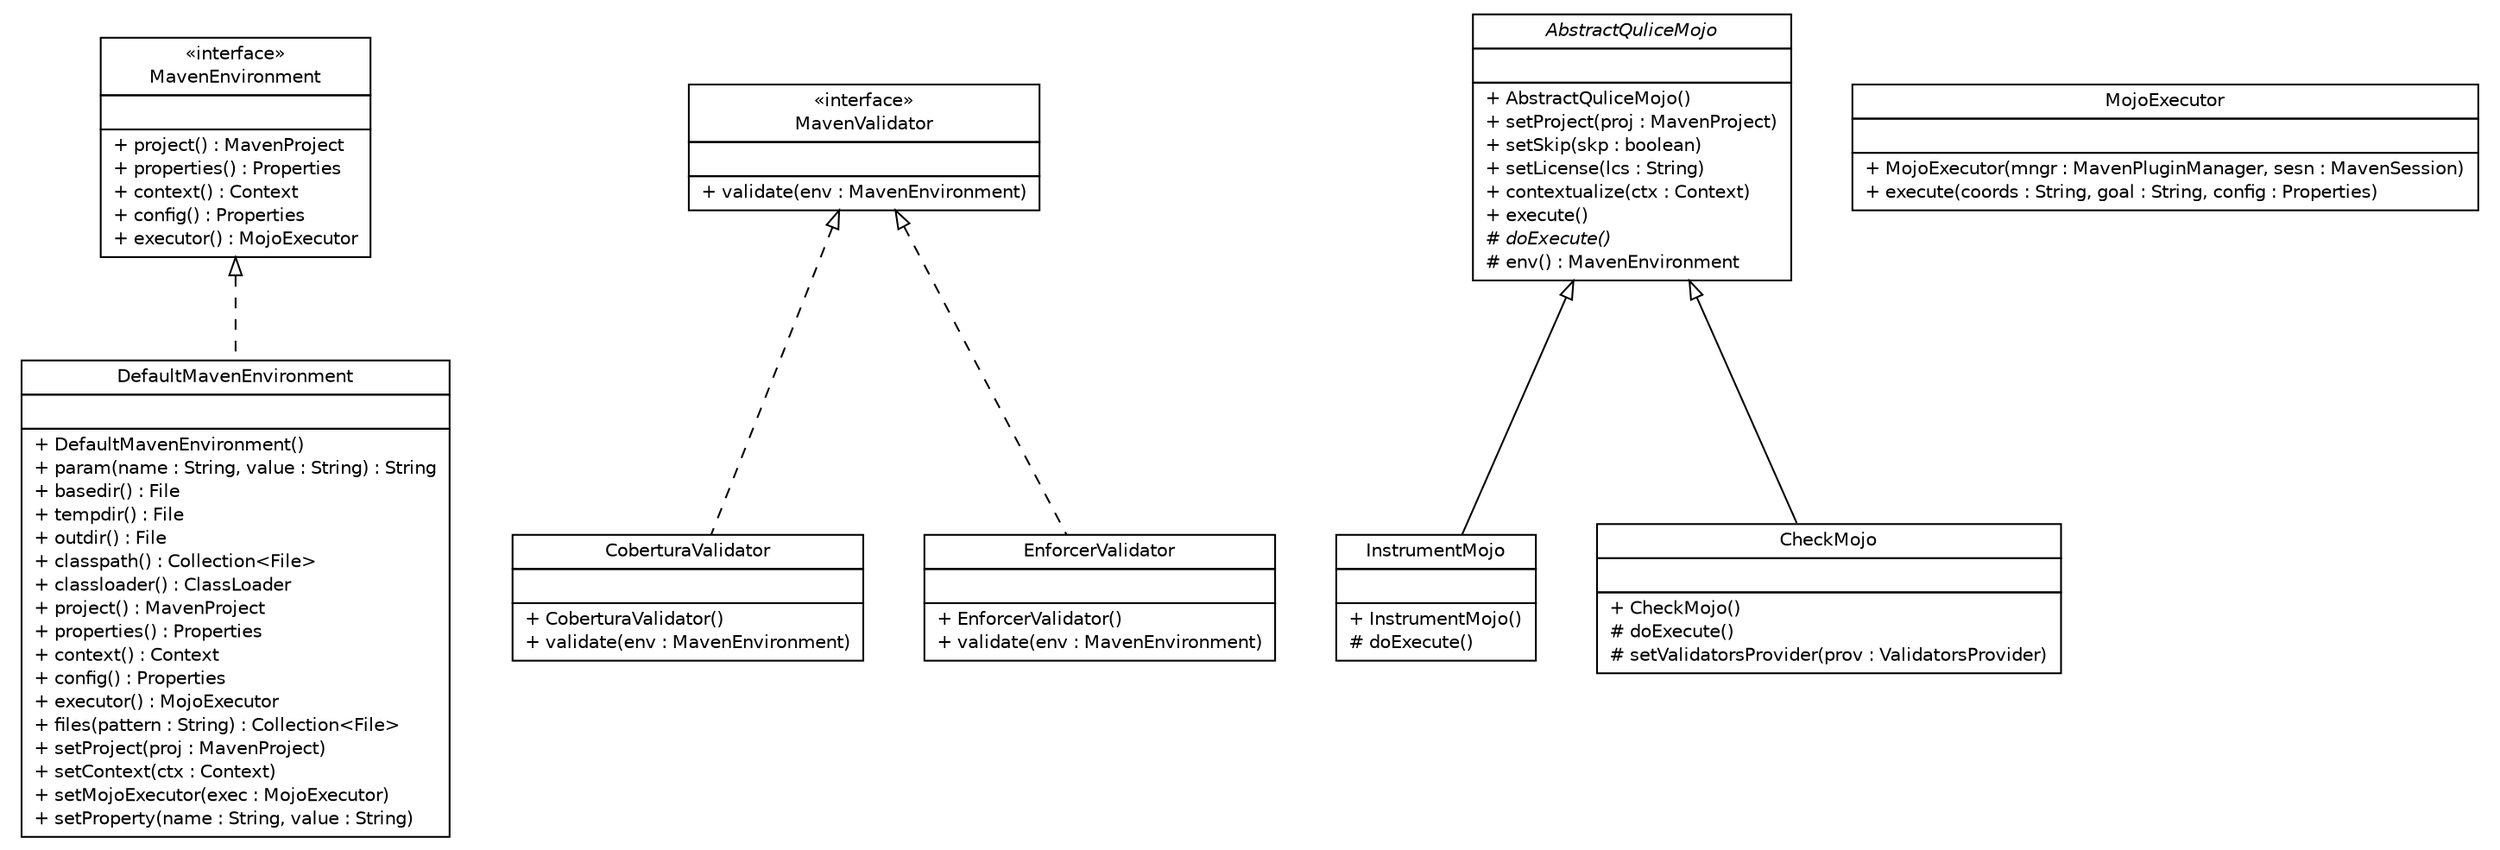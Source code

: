 #!/usr/local/bin/dot
#
# Class diagram 
# Generated by UMLGraph version 5.1 (http://www.umlgraph.org/)
#

digraph G {
	edge [fontname="Helvetica",fontsize=10,labelfontname="Helvetica",labelfontsize=10];
	node [fontname="Helvetica",fontsize=10,shape=plaintext];
	nodesep=0.25;
	ranksep=0.5;
	// com.qulice.maven.DefaultMavenEnvironment
	c0 [label=<<table title="com.qulice.maven.DefaultMavenEnvironment" border="0" cellborder="1" cellspacing="0" cellpadding="2" port="p" href="./DefaultMavenEnvironment.html">
		<tr><td><table border="0" cellspacing="0" cellpadding="1">
<tr><td align="center" balign="center"> DefaultMavenEnvironment </td></tr>
		</table></td></tr>
		<tr><td><table border="0" cellspacing="0" cellpadding="1">
<tr><td align="left" balign="left">  </td></tr>
		</table></td></tr>
		<tr><td><table border="0" cellspacing="0" cellpadding="1">
<tr><td align="left" balign="left"> + DefaultMavenEnvironment() </td></tr>
<tr><td align="left" balign="left"> + param(name : String, value : String) : String </td></tr>
<tr><td align="left" balign="left"> + basedir() : File </td></tr>
<tr><td align="left" balign="left"> + tempdir() : File </td></tr>
<tr><td align="left" balign="left"> + outdir() : File </td></tr>
<tr><td align="left" balign="left"> + classpath() : Collection&lt;File&gt; </td></tr>
<tr><td align="left" balign="left"> + classloader() : ClassLoader </td></tr>
<tr><td align="left" balign="left"> + project() : MavenProject </td></tr>
<tr><td align="left" balign="left"> + properties() : Properties </td></tr>
<tr><td align="left" balign="left"> + context() : Context </td></tr>
<tr><td align="left" balign="left"> + config() : Properties </td></tr>
<tr><td align="left" balign="left"> + executor() : MojoExecutor </td></tr>
<tr><td align="left" balign="left"> + files(pattern : String) : Collection&lt;File&gt; </td></tr>
<tr><td align="left" balign="left"> + setProject(proj : MavenProject) </td></tr>
<tr><td align="left" balign="left"> + setContext(ctx : Context) </td></tr>
<tr><td align="left" balign="left"> + setMojoExecutor(exec : MojoExecutor) </td></tr>
<tr><td align="left" balign="left"> + setProperty(name : String, value : String) </td></tr>
		</table></td></tr>
		</table>>, fontname="Helvetica", fontcolor="black", fontsize=10.0];
	// com.qulice.maven.CoberturaValidator
	c1 [label=<<table title="com.qulice.maven.CoberturaValidator" border="0" cellborder="1" cellspacing="0" cellpadding="2" port="p" href="./CoberturaValidator.html">
		<tr><td><table border="0" cellspacing="0" cellpadding="1">
<tr><td align="center" balign="center"> CoberturaValidator </td></tr>
		</table></td></tr>
		<tr><td><table border="0" cellspacing="0" cellpadding="1">
<tr><td align="left" balign="left">  </td></tr>
		</table></td></tr>
		<tr><td><table border="0" cellspacing="0" cellpadding="1">
<tr><td align="left" balign="left"> + CoberturaValidator() </td></tr>
<tr><td align="left" balign="left"> + validate(env : MavenEnvironment) </td></tr>
		</table></td></tr>
		</table>>, fontname="Helvetica", fontcolor="black", fontsize=10.0];
	// com.qulice.maven.InstrumentMojo
	c2 [label=<<table title="com.qulice.maven.InstrumentMojo" border="0" cellborder="1" cellspacing="0" cellpadding="2" port="p" href="./InstrumentMojo.html">
		<tr><td><table border="0" cellspacing="0" cellpadding="1">
<tr><td align="center" balign="center"> InstrumentMojo </td></tr>
		</table></td></tr>
		<tr><td><table border="0" cellspacing="0" cellpadding="1">
<tr><td align="left" balign="left">  </td></tr>
		</table></td></tr>
		<tr><td><table border="0" cellspacing="0" cellpadding="1">
<tr><td align="left" balign="left"> + InstrumentMojo() </td></tr>
<tr><td align="left" balign="left"> # doExecute() </td></tr>
		</table></td></tr>
		</table>>, fontname="Helvetica", fontcolor="black", fontsize=10.0];
	// com.qulice.maven.MojoExecutor
	c3 [label=<<table title="com.qulice.maven.MojoExecutor" border="0" cellborder="1" cellspacing="0" cellpadding="2" port="p" href="./MojoExecutor.html">
		<tr><td><table border="0" cellspacing="0" cellpadding="1">
<tr><td align="center" balign="center"> MojoExecutor </td></tr>
		</table></td></tr>
		<tr><td><table border="0" cellspacing="0" cellpadding="1">
<tr><td align="left" balign="left">  </td></tr>
		</table></td></tr>
		<tr><td><table border="0" cellspacing="0" cellpadding="1">
<tr><td align="left" balign="left"> + MojoExecutor(mngr : MavenPluginManager, sesn : MavenSession) </td></tr>
<tr><td align="left" balign="left"> + execute(coords : String, goal : String, config : Properties) </td></tr>
		</table></td></tr>
		</table>>, fontname="Helvetica", fontcolor="black", fontsize=10.0];
	// com.qulice.maven.CheckMojo
	c4 [label=<<table title="com.qulice.maven.CheckMojo" border="0" cellborder="1" cellspacing="0" cellpadding="2" port="p" href="./CheckMojo.html">
		<tr><td><table border="0" cellspacing="0" cellpadding="1">
<tr><td align="center" balign="center"> CheckMojo </td></tr>
		</table></td></tr>
		<tr><td><table border="0" cellspacing="0" cellpadding="1">
<tr><td align="left" balign="left">  </td></tr>
		</table></td></tr>
		<tr><td><table border="0" cellspacing="0" cellpadding="1">
<tr><td align="left" balign="left"> + CheckMojo() </td></tr>
<tr><td align="left" balign="left"> # doExecute() </td></tr>
<tr><td align="left" balign="left"> # setValidatorsProvider(prov : ValidatorsProvider) </td></tr>
		</table></td></tr>
		</table>>, fontname="Helvetica", fontcolor="black", fontsize=10.0];
	// com.qulice.maven.AbstractQuliceMojo
	c5 [label=<<table title="com.qulice.maven.AbstractQuliceMojo" border="0" cellborder="1" cellspacing="0" cellpadding="2" port="p" href="./AbstractQuliceMojo.html">
		<tr><td><table border="0" cellspacing="0" cellpadding="1">
<tr><td align="center" balign="center"><font face="Helvetica-Oblique"> AbstractQuliceMojo </font></td></tr>
		</table></td></tr>
		<tr><td><table border="0" cellspacing="0" cellpadding="1">
<tr><td align="left" balign="left">  </td></tr>
		</table></td></tr>
		<tr><td><table border="0" cellspacing="0" cellpadding="1">
<tr><td align="left" balign="left"> + AbstractQuliceMojo() </td></tr>
<tr><td align="left" balign="left"> + setProject(proj : MavenProject) </td></tr>
<tr><td align="left" balign="left"> + setSkip(skp : boolean) </td></tr>
<tr><td align="left" balign="left"> + setLicense(lcs : String) </td></tr>
<tr><td align="left" balign="left"> + contextualize(ctx : Context) </td></tr>
<tr><td align="left" balign="left"> + execute() </td></tr>
<tr><td align="left" balign="left"><font face="Helvetica-Oblique" point-size="10.0"> # doExecute() </font></td></tr>
<tr><td align="left" balign="left"> # env() : MavenEnvironment </td></tr>
		</table></td></tr>
		</table>>, fontname="Helvetica", fontcolor="black", fontsize=10.0];
	// com.qulice.maven.EnforcerValidator
	c6 [label=<<table title="com.qulice.maven.EnforcerValidator" border="0" cellborder="1" cellspacing="0" cellpadding="2" port="p" href="./EnforcerValidator.html">
		<tr><td><table border="0" cellspacing="0" cellpadding="1">
<tr><td align="center" balign="center"> EnforcerValidator </td></tr>
		</table></td></tr>
		<tr><td><table border="0" cellspacing="0" cellpadding="1">
<tr><td align="left" balign="left">  </td></tr>
		</table></td></tr>
		<tr><td><table border="0" cellspacing="0" cellpadding="1">
<tr><td align="left" balign="left"> + EnforcerValidator() </td></tr>
<tr><td align="left" balign="left"> + validate(env : MavenEnvironment) </td></tr>
		</table></td></tr>
		</table>>, fontname="Helvetica", fontcolor="black", fontsize=10.0];
	//com.qulice.maven.DefaultMavenEnvironment implements com.qulice.maven.MavenEnvironment
	c7:p -> c0:p [dir=back,arrowtail=empty,style=dashed];
	//com.qulice.maven.CoberturaValidator implements com.qulice.maven.MavenValidator
	c8:p -> c1:p [dir=back,arrowtail=empty,style=dashed];
	//com.qulice.maven.InstrumentMojo extends com.qulice.maven.AbstractQuliceMojo
	c5:p -> c2:p [dir=back,arrowtail=empty];
	//com.qulice.maven.CheckMojo extends com.qulice.maven.AbstractQuliceMojo
	c5:p -> c4:p [dir=back,arrowtail=empty];
	//com.qulice.maven.EnforcerValidator implements com.qulice.maven.MavenValidator
	c8:p -> c6:p [dir=back,arrowtail=empty,style=dashed];
	// com.qulice.maven.MavenEnvironment
	c7 [label=<<table title="com.qulice.maven.MavenEnvironment" border="0" cellborder="1" cellspacing="0" cellpadding="2" port="p" href="http://java.sun.com/j2se/1.4.2/docs/api/com/qulice/maven/MavenEnvironment.html">
		<tr><td><table border="0" cellspacing="0" cellpadding="1">
<tr><td align="center" balign="center"> &#171;interface&#187; </td></tr>
<tr><td align="center" balign="center"> MavenEnvironment </td></tr>
		</table></td></tr>
		<tr><td><table border="0" cellspacing="0" cellpadding="1">
<tr><td align="left" balign="left">  </td></tr>
		</table></td></tr>
		<tr><td><table border="0" cellspacing="0" cellpadding="1">
<tr><td align="left" balign="left"> + project() : MavenProject </td></tr>
<tr><td align="left" balign="left"> + properties() : Properties </td></tr>
<tr><td align="left" balign="left"> + context() : Context </td></tr>
<tr><td align="left" balign="left"> + config() : Properties </td></tr>
<tr><td align="left" balign="left"> + executor() : MojoExecutor </td></tr>
		</table></td></tr>
		</table>>, fontname="Helvetica", fontcolor="black", fontsize=10.0];
	// com.qulice.maven.MavenValidator
	c8 [label=<<table title="com.qulice.maven.MavenValidator" border="0" cellborder="1" cellspacing="0" cellpadding="2" port="p" href="http://java.sun.com/j2se/1.4.2/docs/api/com/qulice/maven/MavenValidator.html">
		<tr><td><table border="0" cellspacing="0" cellpadding="1">
<tr><td align="center" balign="center"> &#171;interface&#187; </td></tr>
<tr><td align="center" balign="center"> MavenValidator </td></tr>
		</table></td></tr>
		<tr><td><table border="0" cellspacing="0" cellpadding="1">
<tr><td align="left" balign="left">  </td></tr>
		</table></td></tr>
		<tr><td><table border="0" cellspacing="0" cellpadding="1">
<tr><td align="left" balign="left"> + validate(env : MavenEnvironment) </td></tr>
		</table></td></tr>
		</table>>, fontname="Helvetica", fontcolor="black", fontsize=10.0];
}

